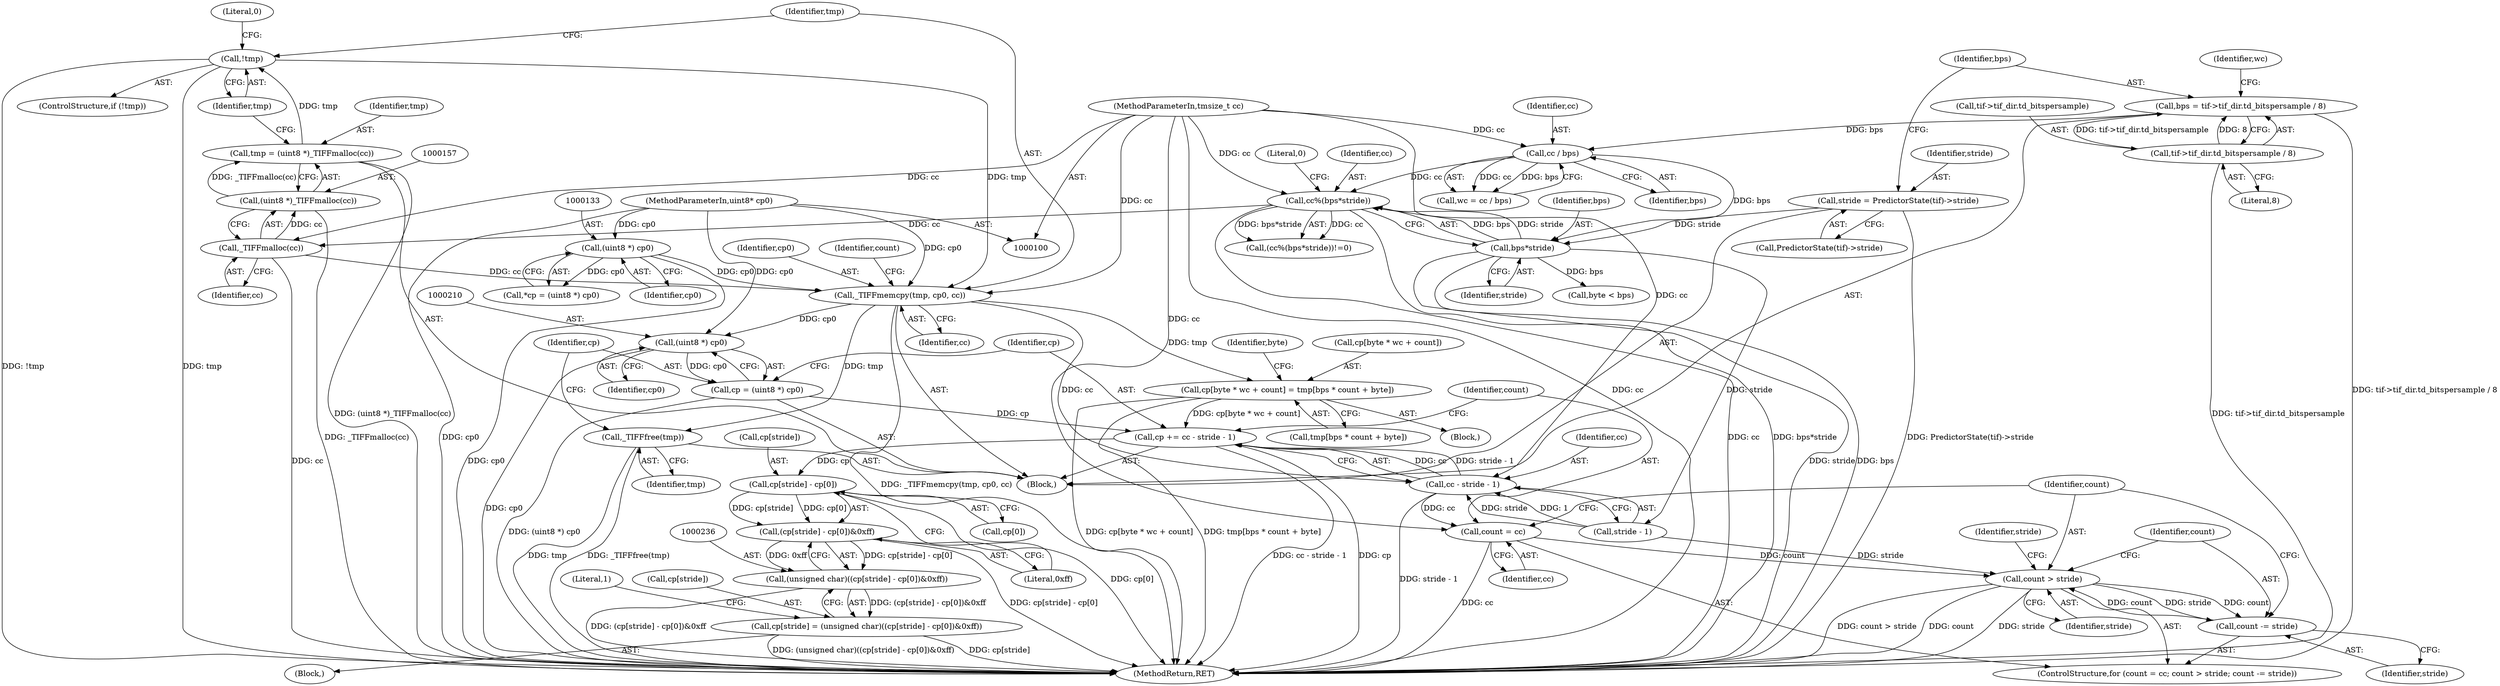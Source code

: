 digraph "0_libtiff_6a984bf7905c6621281588431f384e79d11a2e33_1@API" {
"1000165" [label="(Call,_TIFFmemcpy(tmp, cp0, cc))"];
"1000161" [label="(Call,!tmp)"];
"1000154" [label="(Call,tmp = (uint8 *)_TIFFmalloc(cc))"];
"1000156" [label="(Call,(uint8 *)_TIFFmalloc(cc))"];
"1000158" [label="(Call,_TIFFmalloc(cc))"];
"1000138" [label="(Call,cc%(bps*stride))"];
"1000125" [label="(Call,cc / bps)"];
"1000103" [label="(MethodParameterIn,tmsize_t cc)"];
"1000113" [label="(Call,bps = tif->tif_dir.td_bitspersample / 8)"];
"1000115" [label="(Call,tif->tif_dir.td_bitspersample / 8)"];
"1000140" [label="(Call,bps*stride)"];
"1000106" [label="(Call,stride = PredictorState(tif)->stride)"];
"1000132" [label="(Call,(uint8 *) cp0)"];
"1000102" [label="(MethodParameterIn,uint8* cp0)"];
"1000190" [label="(Call,cp[byte * wc + count] = tmp[bps * count + byte])"];
"1000212" [label="(Call,cp += cc - stride - 1)"];
"1000238" [label="(Call,cp[stride] - cp[0])"];
"1000237" [label="(Call,(cp[stride] - cp[0])&0xff)"];
"1000235" [label="(Call,(unsigned char)((cp[stride] - cp[0])&0xff))"];
"1000231" [label="(Call,cp[stride] = (unsigned char)((cp[stride] - cp[0])&0xff))"];
"1000205" [label="(Call,_TIFFfree(tmp))"];
"1000209" [label="(Call,(uint8 *) cp0)"];
"1000207" [label="(Call,cp = (uint8 *) cp0)"];
"1000214" [label="(Call,cc - stride - 1)"];
"1000220" [label="(Call,count = cc)"];
"1000223" [label="(Call,count > stride)"];
"1000226" [label="(Call,count -= stride)"];
"1000116" [label="(Call,tif->tif_dir.td_bitspersample)"];
"1000226" [label="(Call,count -= stride)"];
"1000140" [label="(Call,bps*stride)"];
"1000123" [label="(Call,wc = cc / bps)"];
"1000214" [label="(Call,cc - stride - 1)"];
"1000162" [label="(Identifier,tmp)"];
"1000198" [label="(Call,tmp[bps * count + byte])"];
"1000155" [label="(Identifier,tmp)"];
"1000127" [label="(Identifier,bps)"];
"1000222" [label="(Identifier,cc)"];
"1000230" [label="(Identifier,stride)"];
"1000166" [label="(Identifier,tmp)"];
"1000160" [label="(ControlStructure,if (!tmp))"];
"1000139" [label="(Identifier,cc)"];
"1000221" [label="(Identifier,count)"];
"1000209" [label="(Call,(uint8 *) cp0)"];
"1000143" [label="(Literal,0)"];
"1000220" [label="(Call,count = cc)"];
"1000168" [label="(Identifier,cc)"];
"1000206" [label="(Identifier,tmp)"];
"1000224" [label="(Identifier,count)"];
"1000248" [label="(MethodReturn,RET)"];
"1000104" [label="(Block,)"];
"1000190" [label="(Call,cp[byte * wc + count] = tmp[bps * count + byte])"];
"1000154" [label="(Call,tmp = (uint8 *)_TIFFmalloc(cc))"];
"1000223" [label="(Call,count > stride)"];
"1000188" [label="(Identifier,byte)"];
"1000134" [label="(Identifier,cp0)"];
"1000132" [label="(Call,(uint8 *) cp0)"];
"1000124" [label="(Identifier,wc)"];
"1000141" [label="(Identifier,bps)"];
"1000239" [label="(Call,cp[stride])"];
"1000235" [label="(Call,(unsigned char)((cp[stride] - cp[0])&0xff))"];
"1000121" [label="(Literal,8)"];
"1000228" [label="(Identifier,stride)"];
"1000205" [label="(Call,_TIFFfree(tmp))"];
"1000113" [label="(Call,bps = tif->tif_dir.td_bitspersample / 8)"];
"1000126" [label="(Identifier,cc)"];
"1000227" [label="(Identifier,count)"];
"1000137" [label="(Call,(cc%(bps*stride))!=0)"];
"1000108" [label="(Call,PredictorState(tif)->stride)"];
"1000164" [label="(Literal,0)"];
"1000189" [label="(Block,)"];
"1000156" [label="(Call,(uint8 *)_TIFFmalloc(cc))"];
"1000184" [label="(Call,byte < bps)"];
"1000216" [label="(Call,stride - 1)"];
"1000115" [label="(Call,tif->tif_dir.td_bitspersample / 8)"];
"1000161" [label="(Call,!tmp)"];
"1000130" [label="(Call,*cp = (uint8 *) cp0)"];
"1000229" [label="(Block,)"];
"1000138" [label="(Call,cc%(bps*stride))"];
"1000125" [label="(Call,cc / bps)"];
"1000114" [label="(Identifier,bps)"];
"1000167" [label="(Identifier,cp0)"];
"1000207" [label="(Call,cp = (uint8 *) cp0)"];
"1000159" [label="(Identifier,cc)"];
"1000212" [label="(Call,cp += cc - stride - 1)"];
"1000231" [label="(Call,cp[stride] = (unsigned char)((cp[stride] - cp[0])&0xff))"];
"1000211" [label="(Identifier,cp0)"];
"1000102" [label="(MethodParameterIn,uint8* cp0)"];
"1000247" [label="(Literal,1)"];
"1000103" [label="(MethodParameterIn,tmsize_t cc)"];
"1000191" [label="(Call,cp[byte * wc + count])"];
"1000142" [label="(Identifier,stride)"];
"1000213" [label="(Identifier,cp)"];
"1000238" [label="(Call,cp[stride] - cp[0])"];
"1000107" [label="(Identifier,stride)"];
"1000242" [label="(Call,cp[0])"];
"1000232" [label="(Call,cp[stride])"];
"1000237" [label="(Call,(cp[stride] - cp[0])&0xff)"];
"1000219" [label="(ControlStructure,for (count = cc; count > stride; count -= stride))"];
"1000225" [label="(Identifier,stride)"];
"1000171" [label="(Identifier,count)"];
"1000208" [label="(Identifier,cp)"];
"1000165" [label="(Call,_TIFFmemcpy(tmp, cp0, cc))"];
"1000106" [label="(Call,stride = PredictorState(tif)->stride)"];
"1000215" [label="(Identifier,cc)"];
"1000158" [label="(Call,_TIFFmalloc(cc))"];
"1000245" [label="(Literal,0xff)"];
"1000165" -> "1000104"  [label="AST: "];
"1000165" -> "1000168"  [label="CFG: "];
"1000166" -> "1000165"  [label="AST: "];
"1000167" -> "1000165"  [label="AST: "];
"1000168" -> "1000165"  [label="AST: "];
"1000171" -> "1000165"  [label="CFG: "];
"1000165" -> "1000248"  [label="DDG: _TIFFmemcpy(tmp, cp0, cc)"];
"1000161" -> "1000165"  [label="DDG: tmp"];
"1000132" -> "1000165"  [label="DDG: cp0"];
"1000102" -> "1000165"  [label="DDG: cp0"];
"1000158" -> "1000165"  [label="DDG: cc"];
"1000103" -> "1000165"  [label="DDG: cc"];
"1000165" -> "1000190"  [label="DDG: tmp"];
"1000165" -> "1000205"  [label="DDG: tmp"];
"1000165" -> "1000209"  [label="DDG: cp0"];
"1000165" -> "1000214"  [label="DDG: cc"];
"1000161" -> "1000160"  [label="AST: "];
"1000161" -> "1000162"  [label="CFG: "];
"1000162" -> "1000161"  [label="AST: "];
"1000164" -> "1000161"  [label="CFG: "];
"1000166" -> "1000161"  [label="CFG: "];
"1000161" -> "1000248"  [label="DDG: tmp"];
"1000161" -> "1000248"  [label="DDG: !tmp"];
"1000154" -> "1000161"  [label="DDG: tmp"];
"1000154" -> "1000104"  [label="AST: "];
"1000154" -> "1000156"  [label="CFG: "];
"1000155" -> "1000154"  [label="AST: "];
"1000156" -> "1000154"  [label="AST: "];
"1000162" -> "1000154"  [label="CFG: "];
"1000154" -> "1000248"  [label="DDG: (uint8 *)_TIFFmalloc(cc)"];
"1000156" -> "1000154"  [label="DDG: _TIFFmalloc(cc)"];
"1000156" -> "1000158"  [label="CFG: "];
"1000157" -> "1000156"  [label="AST: "];
"1000158" -> "1000156"  [label="AST: "];
"1000156" -> "1000248"  [label="DDG: _TIFFmalloc(cc)"];
"1000158" -> "1000156"  [label="DDG: cc"];
"1000158" -> "1000159"  [label="CFG: "];
"1000159" -> "1000158"  [label="AST: "];
"1000158" -> "1000248"  [label="DDG: cc"];
"1000138" -> "1000158"  [label="DDG: cc"];
"1000103" -> "1000158"  [label="DDG: cc"];
"1000138" -> "1000137"  [label="AST: "];
"1000138" -> "1000140"  [label="CFG: "];
"1000139" -> "1000138"  [label="AST: "];
"1000140" -> "1000138"  [label="AST: "];
"1000143" -> "1000138"  [label="CFG: "];
"1000138" -> "1000248"  [label="DDG: cc"];
"1000138" -> "1000248"  [label="DDG: bps*stride"];
"1000138" -> "1000137"  [label="DDG: cc"];
"1000138" -> "1000137"  [label="DDG: bps*stride"];
"1000125" -> "1000138"  [label="DDG: cc"];
"1000103" -> "1000138"  [label="DDG: cc"];
"1000140" -> "1000138"  [label="DDG: bps"];
"1000140" -> "1000138"  [label="DDG: stride"];
"1000125" -> "1000123"  [label="AST: "];
"1000125" -> "1000127"  [label="CFG: "];
"1000126" -> "1000125"  [label="AST: "];
"1000127" -> "1000125"  [label="AST: "];
"1000123" -> "1000125"  [label="CFG: "];
"1000125" -> "1000123"  [label="DDG: cc"];
"1000125" -> "1000123"  [label="DDG: bps"];
"1000103" -> "1000125"  [label="DDG: cc"];
"1000113" -> "1000125"  [label="DDG: bps"];
"1000125" -> "1000140"  [label="DDG: bps"];
"1000103" -> "1000100"  [label="AST: "];
"1000103" -> "1000248"  [label="DDG: cc"];
"1000103" -> "1000214"  [label="DDG: cc"];
"1000103" -> "1000220"  [label="DDG: cc"];
"1000113" -> "1000104"  [label="AST: "];
"1000113" -> "1000115"  [label="CFG: "];
"1000114" -> "1000113"  [label="AST: "];
"1000115" -> "1000113"  [label="AST: "];
"1000124" -> "1000113"  [label="CFG: "];
"1000113" -> "1000248"  [label="DDG: tif->tif_dir.td_bitspersample / 8"];
"1000115" -> "1000113"  [label="DDG: tif->tif_dir.td_bitspersample"];
"1000115" -> "1000113"  [label="DDG: 8"];
"1000115" -> "1000121"  [label="CFG: "];
"1000116" -> "1000115"  [label="AST: "];
"1000121" -> "1000115"  [label="AST: "];
"1000115" -> "1000248"  [label="DDG: tif->tif_dir.td_bitspersample"];
"1000140" -> "1000142"  [label="CFG: "];
"1000141" -> "1000140"  [label="AST: "];
"1000142" -> "1000140"  [label="AST: "];
"1000140" -> "1000248"  [label="DDG: stride"];
"1000140" -> "1000248"  [label="DDG: bps"];
"1000106" -> "1000140"  [label="DDG: stride"];
"1000140" -> "1000184"  [label="DDG: bps"];
"1000140" -> "1000216"  [label="DDG: stride"];
"1000106" -> "1000104"  [label="AST: "];
"1000106" -> "1000108"  [label="CFG: "];
"1000107" -> "1000106"  [label="AST: "];
"1000108" -> "1000106"  [label="AST: "];
"1000114" -> "1000106"  [label="CFG: "];
"1000106" -> "1000248"  [label="DDG: PredictorState(tif)->stride"];
"1000132" -> "1000130"  [label="AST: "];
"1000132" -> "1000134"  [label="CFG: "];
"1000133" -> "1000132"  [label="AST: "];
"1000134" -> "1000132"  [label="AST: "];
"1000130" -> "1000132"  [label="CFG: "];
"1000132" -> "1000248"  [label="DDG: cp0"];
"1000132" -> "1000130"  [label="DDG: cp0"];
"1000102" -> "1000132"  [label="DDG: cp0"];
"1000102" -> "1000100"  [label="AST: "];
"1000102" -> "1000248"  [label="DDG: cp0"];
"1000102" -> "1000209"  [label="DDG: cp0"];
"1000190" -> "1000189"  [label="AST: "];
"1000190" -> "1000198"  [label="CFG: "];
"1000191" -> "1000190"  [label="AST: "];
"1000198" -> "1000190"  [label="AST: "];
"1000188" -> "1000190"  [label="CFG: "];
"1000190" -> "1000248"  [label="DDG: cp[byte * wc + count]"];
"1000190" -> "1000248"  [label="DDG: tmp[bps * count + byte]"];
"1000190" -> "1000212"  [label="DDG: cp[byte * wc + count]"];
"1000212" -> "1000104"  [label="AST: "];
"1000212" -> "1000214"  [label="CFG: "];
"1000213" -> "1000212"  [label="AST: "];
"1000214" -> "1000212"  [label="AST: "];
"1000221" -> "1000212"  [label="CFG: "];
"1000212" -> "1000248"  [label="DDG: cc - stride - 1"];
"1000212" -> "1000248"  [label="DDG: cp"];
"1000214" -> "1000212"  [label="DDG: cc"];
"1000214" -> "1000212"  [label="DDG: stride - 1"];
"1000207" -> "1000212"  [label="DDG: cp"];
"1000212" -> "1000238"  [label="DDG: cp"];
"1000238" -> "1000237"  [label="AST: "];
"1000238" -> "1000242"  [label="CFG: "];
"1000239" -> "1000238"  [label="AST: "];
"1000242" -> "1000238"  [label="AST: "];
"1000245" -> "1000238"  [label="CFG: "];
"1000238" -> "1000248"  [label="DDG: cp[0]"];
"1000238" -> "1000237"  [label="DDG: cp[stride]"];
"1000238" -> "1000237"  [label="DDG: cp[0]"];
"1000237" -> "1000235"  [label="AST: "];
"1000237" -> "1000245"  [label="CFG: "];
"1000245" -> "1000237"  [label="AST: "];
"1000235" -> "1000237"  [label="CFG: "];
"1000237" -> "1000248"  [label="DDG: cp[stride] - cp[0]"];
"1000237" -> "1000235"  [label="DDG: cp[stride] - cp[0]"];
"1000237" -> "1000235"  [label="DDG: 0xff"];
"1000235" -> "1000231"  [label="AST: "];
"1000236" -> "1000235"  [label="AST: "];
"1000231" -> "1000235"  [label="CFG: "];
"1000235" -> "1000248"  [label="DDG: (cp[stride] - cp[0])&0xff"];
"1000235" -> "1000231"  [label="DDG: (cp[stride] - cp[0])&0xff"];
"1000231" -> "1000229"  [label="AST: "];
"1000232" -> "1000231"  [label="AST: "];
"1000247" -> "1000231"  [label="CFG: "];
"1000231" -> "1000248"  [label="DDG: cp[stride]"];
"1000231" -> "1000248"  [label="DDG: (unsigned char)((cp[stride] - cp[0])&0xff)"];
"1000205" -> "1000104"  [label="AST: "];
"1000205" -> "1000206"  [label="CFG: "];
"1000206" -> "1000205"  [label="AST: "];
"1000208" -> "1000205"  [label="CFG: "];
"1000205" -> "1000248"  [label="DDG: _TIFFfree(tmp)"];
"1000205" -> "1000248"  [label="DDG: tmp"];
"1000209" -> "1000207"  [label="AST: "];
"1000209" -> "1000211"  [label="CFG: "];
"1000210" -> "1000209"  [label="AST: "];
"1000211" -> "1000209"  [label="AST: "];
"1000207" -> "1000209"  [label="CFG: "];
"1000209" -> "1000248"  [label="DDG: cp0"];
"1000209" -> "1000207"  [label="DDG: cp0"];
"1000207" -> "1000104"  [label="AST: "];
"1000208" -> "1000207"  [label="AST: "];
"1000213" -> "1000207"  [label="CFG: "];
"1000207" -> "1000248"  [label="DDG: (uint8 *) cp0"];
"1000214" -> "1000216"  [label="CFG: "];
"1000215" -> "1000214"  [label="AST: "];
"1000216" -> "1000214"  [label="AST: "];
"1000214" -> "1000248"  [label="DDG: stride - 1"];
"1000216" -> "1000214"  [label="DDG: stride"];
"1000216" -> "1000214"  [label="DDG: 1"];
"1000214" -> "1000220"  [label="DDG: cc"];
"1000220" -> "1000219"  [label="AST: "];
"1000220" -> "1000222"  [label="CFG: "];
"1000221" -> "1000220"  [label="AST: "];
"1000222" -> "1000220"  [label="AST: "];
"1000224" -> "1000220"  [label="CFG: "];
"1000220" -> "1000248"  [label="DDG: cc"];
"1000220" -> "1000223"  [label="DDG: count"];
"1000223" -> "1000219"  [label="AST: "];
"1000223" -> "1000225"  [label="CFG: "];
"1000224" -> "1000223"  [label="AST: "];
"1000225" -> "1000223"  [label="AST: "];
"1000227" -> "1000223"  [label="CFG: "];
"1000230" -> "1000223"  [label="CFG: "];
"1000223" -> "1000248"  [label="DDG: stride"];
"1000223" -> "1000248"  [label="DDG: count > stride"];
"1000223" -> "1000248"  [label="DDG: count"];
"1000226" -> "1000223"  [label="DDG: count"];
"1000216" -> "1000223"  [label="DDG: stride"];
"1000223" -> "1000226"  [label="DDG: stride"];
"1000223" -> "1000226"  [label="DDG: count"];
"1000226" -> "1000219"  [label="AST: "];
"1000226" -> "1000228"  [label="CFG: "];
"1000227" -> "1000226"  [label="AST: "];
"1000228" -> "1000226"  [label="AST: "];
"1000224" -> "1000226"  [label="CFG: "];
}

